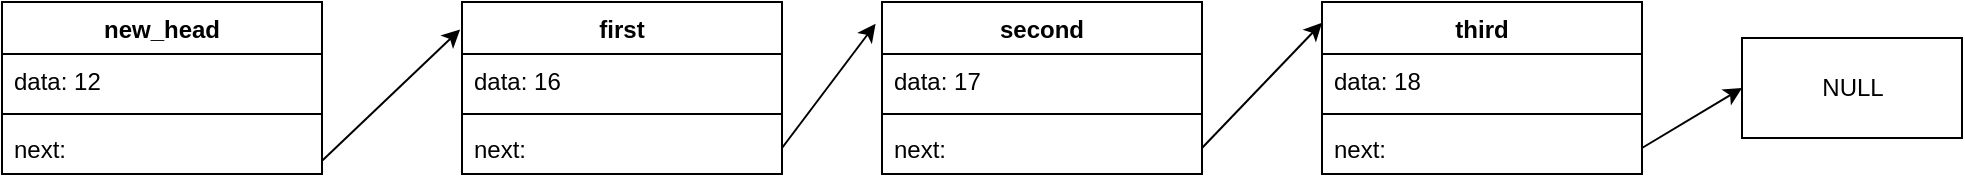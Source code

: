 <mxfile version="13.5.1" type="github">
  <diagram id="v4zkWOQGCbUTaAHf2rbA" name="Page-1">
    <mxGraphModel dx="1196" dy="662" grid="1" gridSize="10" guides="1" tooltips="1" connect="1" arrows="1" fold="1" page="1" pageScale="1" pageWidth="1169" pageHeight="1654" math="0" shadow="0">
      <root>
        <mxCell id="0" />
        <mxCell id="1" parent="0" />
        <mxCell id="XknyesJLZbHBIprJtfpj-1" value="first" style="swimlane;fontStyle=1;align=center;verticalAlign=top;childLayout=stackLayout;horizontal=1;startSize=26;horizontalStack=0;resizeParent=1;resizeParentMax=0;resizeLast=0;collapsible=1;marginBottom=0;" vertex="1" parent="1">
          <mxGeometry x="350" y="260" width="160" height="86" as="geometry" />
        </mxCell>
        <mxCell id="XknyesJLZbHBIprJtfpj-2" value="data: 16" style="text;strokeColor=none;fillColor=none;align=left;verticalAlign=top;spacingLeft=4;spacingRight=4;overflow=hidden;rotatable=0;points=[[0,0.5],[1,0.5]];portConstraint=eastwest;" vertex="1" parent="XknyesJLZbHBIprJtfpj-1">
          <mxGeometry y="26" width="160" height="26" as="geometry" />
        </mxCell>
        <mxCell id="XknyesJLZbHBIprJtfpj-3" value="" style="line;strokeWidth=1;fillColor=none;align=left;verticalAlign=middle;spacingTop=-1;spacingLeft=3;spacingRight=3;rotatable=0;labelPosition=right;points=[];portConstraint=eastwest;" vertex="1" parent="XknyesJLZbHBIprJtfpj-1">
          <mxGeometry y="52" width="160" height="8" as="geometry" />
        </mxCell>
        <mxCell id="XknyesJLZbHBIprJtfpj-4" value="next:&#xa;" style="text;strokeColor=none;fillColor=none;align=left;verticalAlign=top;spacingLeft=4;spacingRight=4;overflow=hidden;rotatable=0;points=[[0,0.5],[1,0.5]];portConstraint=eastwest;" vertex="1" parent="XknyesJLZbHBIprJtfpj-1">
          <mxGeometry y="60" width="160" height="26" as="geometry" />
        </mxCell>
        <mxCell id="XknyesJLZbHBIprJtfpj-6" value="second" style="swimlane;fontStyle=1;align=center;verticalAlign=top;childLayout=stackLayout;horizontal=1;startSize=26;horizontalStack=0;resizeParent=1;resizeParentMax=0;resizeLast=0;collapsible=1;marginBottom=0;" vertex="1" parent="1">
          <mxGeometry x="560" y="260" width="160" height="86" as="geometry" />
        </mxCell>
        <mxCell id="XknyesJLZbHBIprJtfpj-7" value="data: 17&#xa;" style="text;strokeColor=none;fillColor=none;align=left;verticalAlign=top;spacingLeft=4;spacingRight=4;overflow=hidden;rotatable=0;points=[[0,0.5],[1,0.5]];portConstraint=eastwest;" vertex="1" parent="XknyesJLZbHBIprJtfpj-6">
          <mxGeometry y="26" width="160" height="26" as="geometry" />
        </mxCell>
        <mxCell id="XknyesJLZbHBIprJtfpj-8" value="" style="line;strokeWidth=1;fillColor=none;align=left;verticalAlign=middle;spacingTop=-1;spacingLeft=3;spacingRight=3;rotatable=0;labelPosition=right;points=[];portConstraint=eastwest;" vertex="1" parent="XknyesJLZbHBIprJtfpj-6">
          <mxGeometry y="52" width="160" height="8" as="geometry" />
        </mxCell>
        <mxCell id="XknyesJLZbHBIprJtfpj-9" value="next:&#xa;" style="text;strokeColor=none;fillColor=none;align=left;verticalAlign=top;spacingLeft=4;spacingRight=4;overflow=hidden;rotatable=0;points=[[0,0.5],[1,0.5]];portConstraint=eastwest;" vertex="1" parent="XknyesJLZbHBIprJtfpj-6">
          <mxGeometry y="60" width="160" height="26" as="geometry" />
        </mxCell>
        <mxCell id="XknyesJLZbHBIprJtfpj-14" value="NULL&lt;br&gt;" style="html=1;" vertex="1" parent="1">
          <mxGeometry x="990" y="278" width="110" height="50" as="geometry" />
        </mxCell>
        <mxCell id="XknyesJLZbHBIprJtfpj-15" value="" style="endArrow=classic;html=1;exitX=1;exitY=0.5;exitDx=0;exitDy=0;entryX=-0.02;entryY=0.127;entryDx=0;entryDy=0;entryPerimeter=0;" edge="1" parent="1" source="XknyesJLZbHBIprJtfpj-4" target="XknyesJLZbHBIprJtfpj-6">
          <mxGeometry width="50" height="50" relative="1" as="geometry">
            <mxPoint x="530" y="340" as="sourcePoint" />
            <mxPoint x="580" y="290" as="targetPoint" />
          </mxGeometry>
        </mxCell>
        <mxCell id="XknyesJLZbHBIprJtfpj-10" value="third" style="swimlane;fontStyle=1;align=center;verticalAlign=top;childLayout=stackLayout;horizontal=1;startSize=26;horizontalStack=0;resizeParent=1;resizeParentMax=0;resizeLast=0;collapsible=1;marginBottom=0;" vertex="1" parent="1">
          <mxGeometry x="780" y="260" width="160" height="86" as="geometry" />
        </mxCell>
        <mxCell id="XknyesJLZbHBIprJtfpj-11" value="data: 18" style="text;strokeColor=none;fillColor=none;align=left;verticalAlign=top;spacingLeft=4;spacingRight=4;overflow=hidden;rotatable=0;points=[[0,0.5],[1,0.5]];portConstraint=eastwest;" vertex="1" parent="XknyesJLZbHBIprJtfpj-10">
          <mxGeometry y="26" width="160" height="26" as="geometry" />
        </mxCell>
        <mxCell id="XknyesJLZbHBIprJtfpj-12" value="" style="line;strokeWidth=1;fillColor=none;align=left;verticalAlign=middle;spacingTop=-1;spacingLeft=3;spacingRight=3;rotatable=0;labelPosition=right;points=[];portConstraint=eastwest;" vertex="1" parent="XknyesJLZbHBIprJtfpj-10">
          <mxGeometry y="52" width="160" height="8" as="geometry" />
        </mxCell>
        <mxCell id="XknyesJLZbHBIprJtfpj-13" value="next:&#xa;" style="text;strokeColor=none;fillColor=none;align=left;verticalAlign=top;spacingLeft=4;spacingRight=4;overflow=hidden;rotatable=0;points=[[0,0.5],[1,0.5]];portConstraint=eastwest;" vertex="1" parent="XknyesJLZbHBIprJtfpj-10">
          <mxGeometry y="60" width="160" height="26" as="geometry" />
        </mxCell>
        <mxCell id="XknyesJLZbHBIprJtfpj-16" value="" style="endArrow=classic;html=1;exitX=1;exitY=0.5;exitDx=0;exitDy=0;entryX=0;entryY=0.121;entryDx=0;entryDy=0;entryPerimeter=0;" edge="1" parent="1" source="XknyesJLZbHBIprJtfpj-9" target="XknyesJLZbHBIprJtfpj-10">
          <mxGeometry width="50" height="50" relative="1" as="geometry">
            <mxPoint x="740" y="240" as="sourcePoint" />
            <mxPoint x="790" y="190" as="targetPoint" />
          </mxGeometry>
        </mxCell>
        <mxCell id="XknyesJLZbHBIprJtfpj-17" value="" style="endArrow=classic;html=1;exitX=1;exitY=0.5;exitDx=0;exitDy=0;entryX=0;entryY=0.5;entryDx=0;entryDy=0;" edge="1" parent="1" source="XknyesJLZbHBIprJtfpj-13" target="XknyesJLZbHBIprJtfpj-14">
          <mxGeometry width="50" height="50" relative="1" as="geometry">
            <mxPoint x="920" y="210" as="sourcePoint" />
            <mxPoint x="970" y="160" as="targetPoint" />
          </mxGeometry>
        </mxCell>
        <mxCell id="XknyesJLZbHBIprJtfpj-18" value="new_head" style="swimlane;fontStyle=1;align=center;verticalAlign=top;childLayout=stackLayout;horizontal=1;startSize=26;horizontalStack=0;resizeParent=1;resizeParentMax=0;resizeLast=0;collapsible=1;marginBottom=0;" vertex="1" parent="1">
          <mxGeometry x="120" y="260" width="160" height="86" as="geometry" />
        </mxCell>
        <mxCell id="XknyesJLZbHBIprJtfpj-19" value="data: 12" style="text;strokeColor=none;fillColor=none;align=left;verticalAlign=top;spacingLeft=4;spacingRight=4;overflow=hidden;rotatable=0;points=[[0,0.5],[1,0.5]];portConstraint=eastwest;" vertex="1" parent="XknyesJLZbHBIprJtfpj-18">
          <mxGeometry y="26" width="160" height="26" as="geometry" />
        </mxCell>
        <mxCell id="XknyesJLZbHBIprJtfpj-20" value="" style="line;strokeWidth=1;fillColor=none;align=left;verticalAlign=middle;spacingTop=-1;spacingLeft=3;spacingRight=3;rotatable=0;labelPosition=right;points=[];portConstraint=eastwest;" vertex="1" parent="XknyesJLZbHBIprJtfpj-18">
          <mxGeometry y="52" width="160" height="8" as="geometry" />
        </mxCell>
        <mxCell id="XknyesJLZbHBIprJtfpj-21" value="next:&#xa;" style="text;strokeColor=none;fillColor=none;align=left;verticalAlign=top;spacingLeft=4;spacingRight=4;overflow=hidden;rotatable=0;points=[[0,0.5],[1,0.5]];portConstraint=eastwest;" vertex="1" parent="XknyesJLZbHBIprJtfpj-18">
          <mxGeometry y="60" width="160" height="26" as="geometry" />
        </mxCell>
        <mxCell id="XknyesJLZbHBIprJtfpj-22" value="" style="endArrow=classic;html=1;exitX=1.002;exitY=0.734;exitDx=0;exitDy=0;exitPerimeter=0;entryX=-0.006;entryY=0.16;entryDx=0;entryDy=0;entryPerimeter=0;" edge="1" parent="1" source="XknyesJLZbHBIprJtfpj-21" target="XknyesJLZbHBIprJtfpj-1">
          <mxGeometry width="50" height="50" relative="1" as="geometry">
            <mxPoint x="430" y="330" as="sourcePoint" />
            <mxPoint x="480" y="280" as="targetPoint" />
          </mxGeometry>
        </mxCell>
      </root>
    </mxGraphModel>
  </diagram>
</mxfile>
